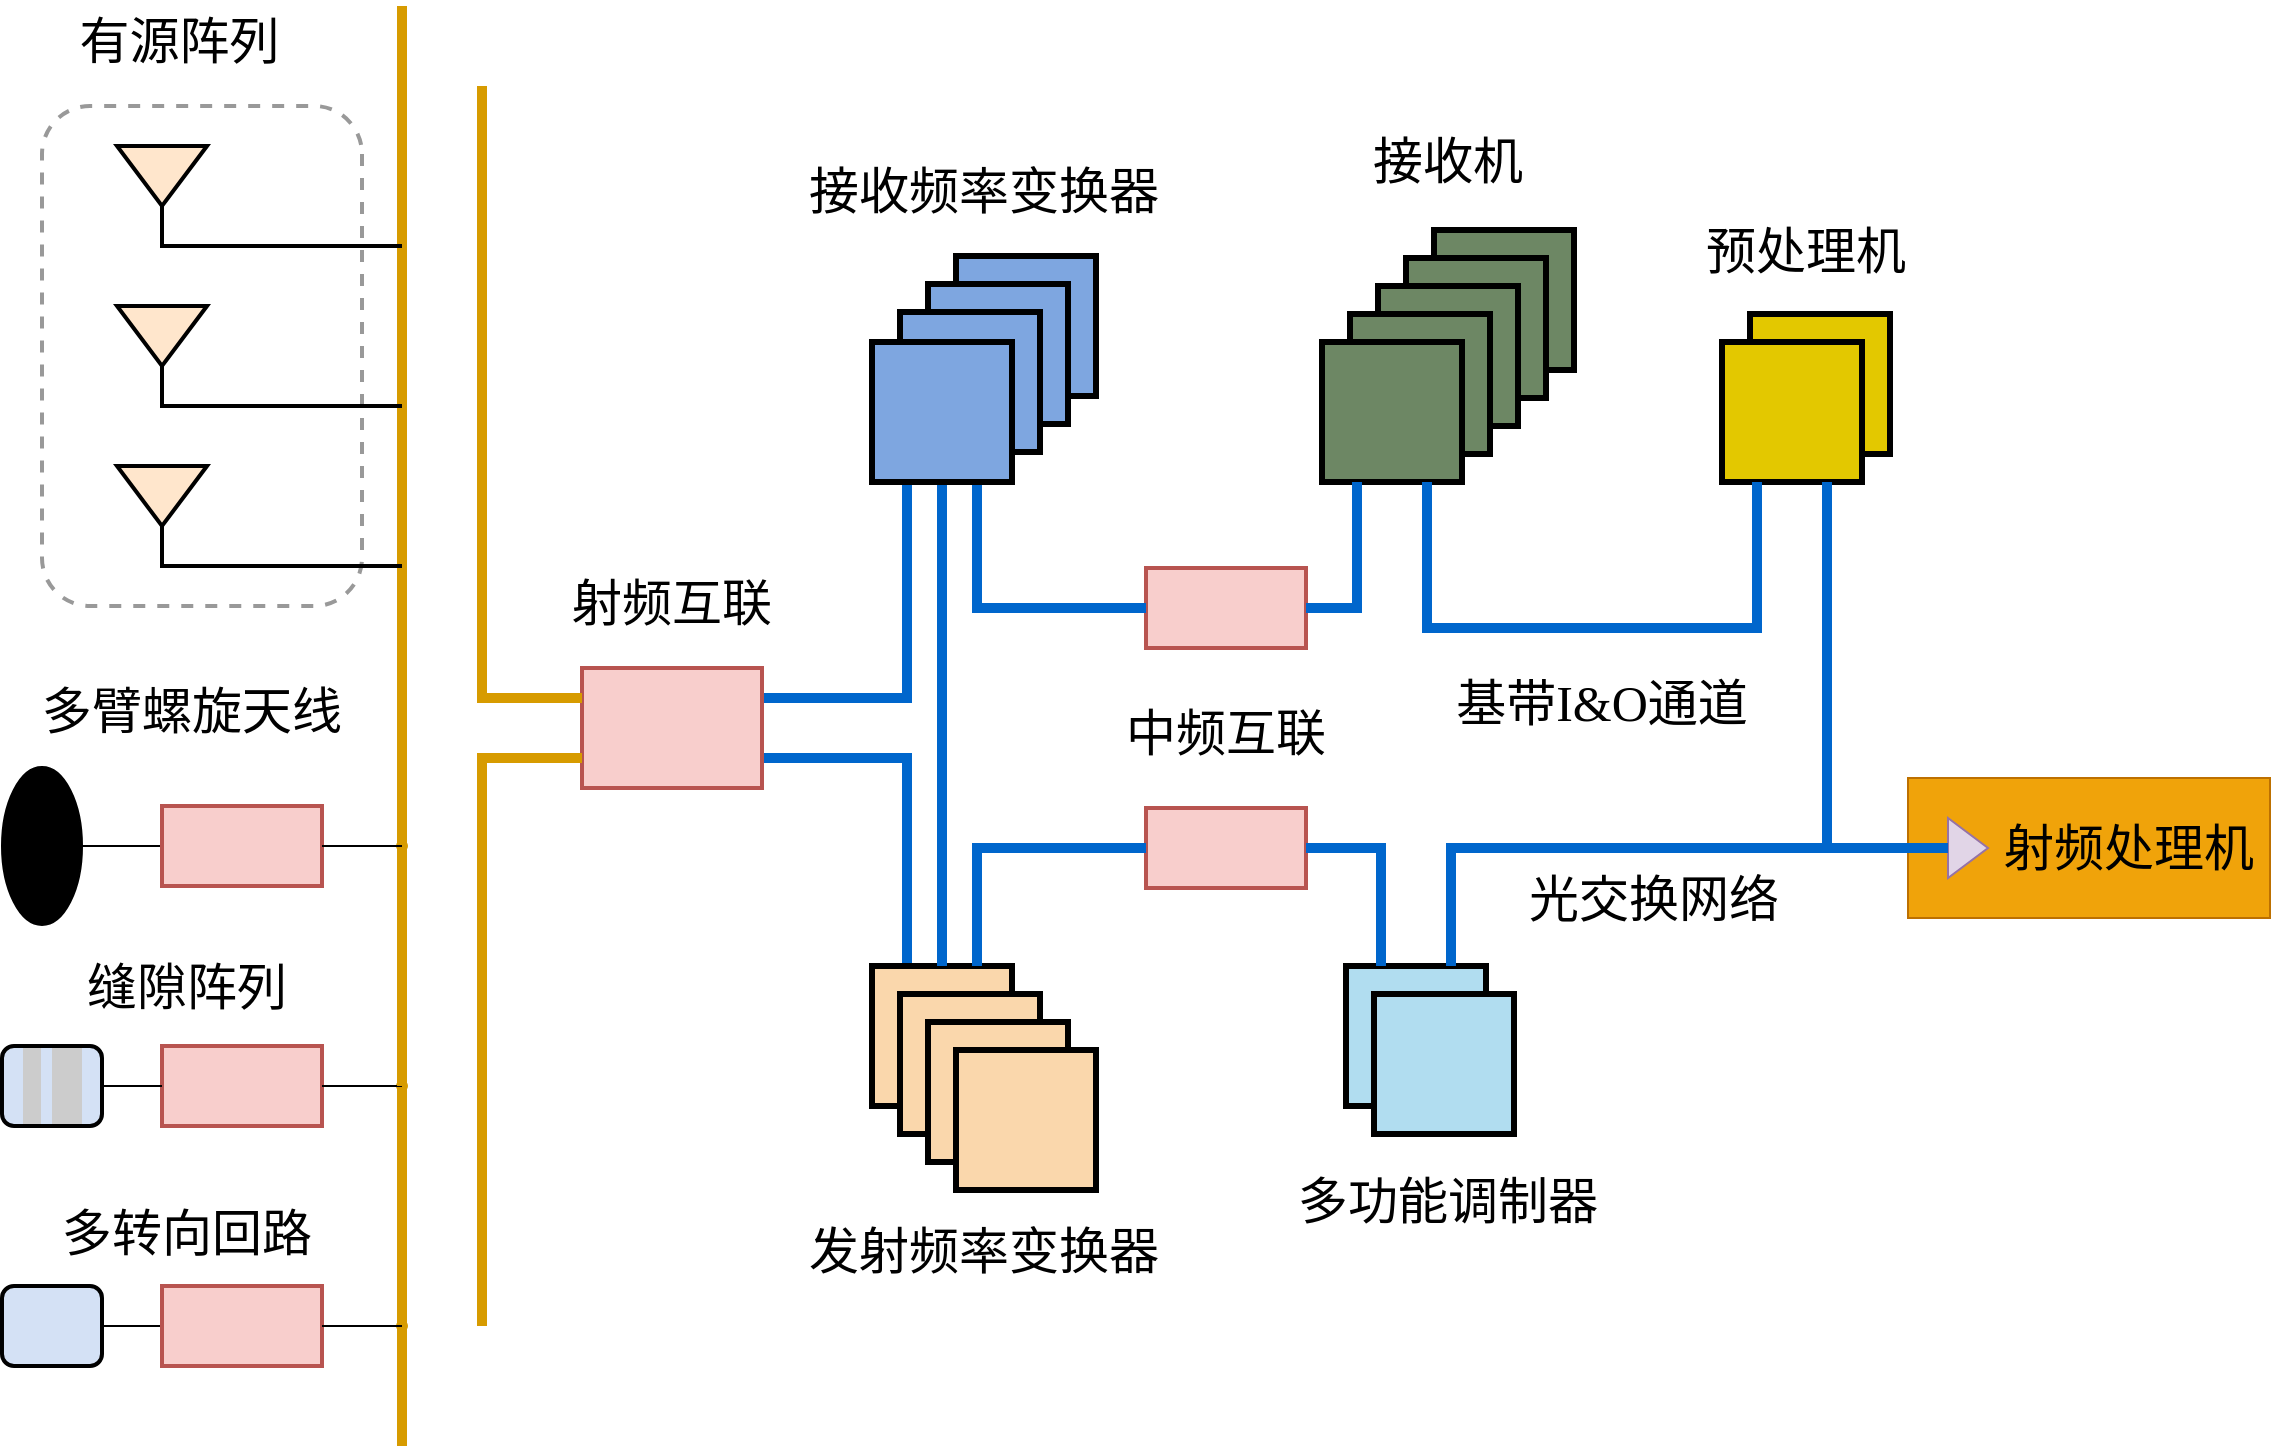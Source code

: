 <mxfile version="21.6.8" type="github">
  <diagram name="Page-1" id="M8y6by8E7KbK7771LnwZ">
    <mxGraphModel dx="1348" dy="1284" grid="1" gridSize="1" guides="1" tooltips="1" connect="1" arrows="1" fold="1" page="0" pageScale="1" pageWidth="850" pageHeight="1100" math="0" shadow="0">
      <root>
        <mxCell id="0" />
        <mxCell id="1" parent="0" />
        <mxCell id="o0VXMryw7uouIPjplwq8-17" value="" style="rounded=1;fillColor=none;direction=south;dashed=1;strokeWidth=2;strokeColor=#999999;glass=0;fontFamily=simsun;labelBackgroundColor=none;fontSize=25;" parent="1" vertex="1">
          <mxGeometry x="180" y="250" width="160" height="250" as="geometry" />
        </mxCell>
        <mxCell id="cGM-oHe4suLRWSGQP6Vy-26" value="" style="edgeStyle=orthogonalEdgeStyle;rounded=0;orthogonalLoop=1;jettySize=auto;exitX=0.5;exitY=0;exitDx=0;exitDy=0;endArrow=none;endFill=0;fontFamily=simsun;labelBackgroundColor=none;fontSize=25;" parent="1" source="zI-hbchwOAUTR7jxpCwH-4" target="zI-hbchwOAUTR7jxpCwH-8" edge="1">
          <mxGeometry relative="1" as="geometry" />
        </mxCell>
        <mxCell id="zI-hbchwOAUTR7jxpCwH-4" value="" style="ellipse;direction=south;fillColor=#000000;rounded=0;fontFamily=simsun;labelBackgroundColor=none;fontSize=25;" parent="1" vertex="1">
          <mxGeometry x="160" y="580.5" width="40" height="79" as="geometry" />
        </mxCell>
        <mxCell id="zI-hbchwOAUTR7jxpCwH-6" value="" style="rounded=0;fillColor=#f8cecc;strokeColor=#b85450;strokeWidth=2;fontFamily=simsun;labelBackgroundColor=none;fontSize=25;" parent="1" vertex="1">
          <mxGeometry x="240" y="720" width="80" height="40" as="geometry" />
        </mxCell>
        <mxCell id="o0VXMryw7uouIPjplwq8-26" value="" style="edgeStyle=orthogonalEdgeStyle;rounded=0;orthogonalLoop=1;jettySize=auto;exitX=1;exitY=0.25;exitDx=0;exitDy=0;entryX=0.25;entryY=1;entryDx=0;entryDy=0;strokeWidth=5;strokeColor=#0066CC;endArrow=none;endFill=0;shadow=0;fontFamily=simsun;labelBackgroundColor=none;fontSize=25;" parent="1" source="zI-hbchwOAUTR7jxpCwH-7" target="zI-hbchwOAUTR7jxpCwH-92" edge="1">
          <mxGeometry relative="1" as="geometry" />
        </mxCell>
        <mxCell id="o0VXMryw7uouIPjplwq8-27" value="" style="edgeStyle=orthogonalEdgeStyle;rounded=0;orthogonalLoop=1;jettySize=auto;exitX=1;exitY=0.75;exitDx=0;exitDy=0;entryX=0.25;entryY=0;entryDx=0;entryDy=0;strokeWidth=5;strokeColor=#0066CC;endArrow=none;endFill=0;fontFamily=simsun;labelBackgroundColor=none;fontSize=25;" parent="1" source="zI-hbchwOAUTR7jxpCwH-7" target="zI-hbchwOAUTR7jxpCwH-48" edge="1">
          <mxGeometry relative="1" as="geometry" />
        </mxCell>
        <mxCell id="zI-hbchwOAUTR7jxpCwH-7" value="" style="rounded=0;fillColor=#f8cecc;strokeWidth=2;strokeColor=#b85450;fontFamily=simsun;labelBackgroundColor=none;fontSize=25;" parent="1" vertex="1">
          <mxGeometry x="450" y="531" width="90" height="60" as="geometry" />
        </mxCell>
        <mxCell id="zI-hbchwOAUTR7jxpCwH-8" value="" style="rounded=0;fillColor=#f8cecc;strokeColor=#b85450;strokeWidth=2;fontFamily=simsun;labelBackgroundColor=none;fontSize=25;" parent="1" vertex="1">
          <mxGeometry x="240" y="600" width="80" height="40" as="geometry" />
        </mxCell>
        <mxCell id="zI-hbchwOAUTR7jxpCwH-11" value="" style="endArrow=none;rounded=0;strokeWidth=5;strokeColor=#d79b00;fillColor=#ffe6cc;fontFamily=simsun;labelBackgroundColor=none;fontSize=25;" parent="1" source="cGM-oHe4suLRWSGQP6Vy-23" edge="1">
          <mxGeometry width="50" height="50" relative="1" as="geometry">
            <mxPoint x="360" y="920" as="sourcePoint" />
            <mxPoint x="360" y="200" as="targetPoint" />
          </mxGeometry>
        </mxCell>
        <mxCell id="zI-hbchwOAUTR7jxpCwH-19" value="" style="rounded=0;fillColor=#f8cecc;strokeWidth=2;strokeColor=#b85450;fontFamily=simsun;labelBackgroundColor=none;fontSize=25;" parent="1" vertex="1">
          <mxGeometry x="732" y="481" width="80" height="40" as="geometry" />
        </mxCell>
        <mxCell id="zI-hbchwOAUTR7jxpCwH-20" value="" style="rounded=0;fillColor=#f8cecc;strokeWidth=2;strokeColor=#b85450;fontFamily=simsun;labelBackgroundColor=none;fontSize=25;" parent="1" vertex="1">
          <mxGeometry x="732" y="601" width="80" height="40" as="geometry" />
        </mxCell>
        <mxCell id="cGM-oHe4suLRWSGQP6Vy-11" value="" style="edgeStyle=orthogonalEdgeStyle;rounded=0;orthogonalLoop=1;jettySize=auto;exitX=0;exitY=0.5;exitDx=0;exitDy=0;entryX=1;entryY=0.5;entryDx=0;entryDy=0;endArrow=none;endFill=0;fontFamily=simsun;labelBackgroundColor=none;fontSize=25;" parent="1" source="zI-hbchwOAUTR7jxpCwH-27" target="zI-hbchwOAUTR7jxpCwH-33" edge="1">
          <mxGeometry relative="1" as="geometry" />
        </mxCell>
        <mxCell id="zI-hbchwOAUTR7jxpCwH-27" value="" style="rounded=0;fillColor=#f8cecc;strokeColor=#b85450;strokeWidth=2;fontFamily=simsun;labelBackgroundColor=none;fontSize=25;" parent="1" vertex="1">
          <mxGeometry x="240" y="840" width="80" height="40" as="geometry" />
        </mxCell>
        <mxCell id="zI-hbchwOAUTR7jxpCwH-33" value="" style="rounded=1;fillColor=#D4E1F5;strokeWidth=2;fontFamily=simsun;labelBackgroundColor=none;fontSize=25;" parent="1" vertex="1">
          <mxGeometry x="160" y="840" width="50" height="40" as="geometry" />
        </mxCell>
        <mxCell id="zI-hbchwOAUTR7jxpCwH-80" value="" style="group;rounded=0;fontFamily=simsun;labelBackgroundColor=none;fontSize=25;" parent="1" vertex="1" connectable="0">
          <mxGeometry x="595" y="680" width="112" height="112" as="geometry" />
        </mxCell>
        <mxCell id="zI-hbchwOAUTR7jxpCwH-48" value="" style="aspect=fixed;fillColor=#fad7ac;strokeColor=#000000;strokeWidth=3;rounded=0;fontFamily=simsun;labelBackgroundColor=none;fontSize=25;" parent="zI-hbchwOAUTR7jxpCwH-80" vertex="1">
          <mxGeometry width="70" height="70" as="geometry" />
        </mxCell>
        <mxCell id="zI-hbchwOAUTR7jxpCwH-75" value="" style="aspect=fixed;fillColor=#fad7ac;strokeColor=#000000;strokeWidth=3;rounded=0;fontFamily=simsun;labelBackgroundColor=none;fontSize=25;" parent="zI-hbchwOAUTR7jxpCwH-80" vertex="1">
          <mxGeometry x="14" y="14" width="70" height="70" as="geometry" />
        </mxCell>
        <mxCell id="zI-hbchwOAUTR7jxpCwH-78" value="" style="aspect=fixed;fillColor=#fad7ac;strokeColor=#000000;strokeWidth=3;rounded=0;fontFamily=simsun;labelBackgroundColor=none;fontSize=25;" parent="zI-hbchwOAUTR7jxpCwH-80" vertex="1">
          <mxGeometry x="28" y="28" width="70" height="70" as="geometry" />
        </mxCell>
        <mxCell id="zI-hbchwOAUTR7jxpCwH-79" value="" style="aspect=fixed;fillColor=#fad7ac;strokeColor=#000000;strokeWidth=3;rounded=0;fontFamily=simsun;labelBackgroundColor=none;fontSize=25;" parent="zI-hbchwOAUTR7jxpCwH-80" vertex="1">
          <mxGeometry x="42" y="42" width="70" height="70" as="geometry" />
        </mxCell>
        <mxCell id="zI-hbchwOAUTR7jxpCwH-82" value="" style="group;rounded=0;fontFamily=simsun;labelBackgroundColor=none;fontSize=25;" parent="1" vertex="1" connectable="0">
          <mxGeometry x="832" y="680" width="84" height="84" as="geometry" />
        </mxCell>
        <mxCell id="zI-hbchwOAUTR7jxpCwH-68" value="" style="aspect=fixed;fillColor=#b1ddf0;strokeColor=#000000;strokeWidth=3;rounded=0;fontFamily=simsun;labelBackgroundColor=none;fontSize=25;" parent="zI-hbchwOAUTR7jxpCwH-82" vertex="1">
          <mxGeometry width="70" height="70" as="geometry" />
        </mxCell>
        <mxCell id="zI-hbchwOAUTR7jxpCwH-81" value="" style="aspect=fixed;fillColor=#b1ddf0;strokeColor=#000000;strokeWidth=3;rounded=0;fontFamily=simsun;labelBackgroundColor=none;fontSize=25;" parent="zI-hbchwOAUTR7jxpCwH-82" vertex="1">
          <mxGeometry x="14" y="14" width="70" height="70" as="geometry" />
        </mxCell>
        <mxCell id="zI-hbchwOAUTR7jxpCwH-84" value="" style="group;strokeColor=none;rounded=0;flipH=1;fontFamily=simsun;labelBackgroundColor=none;fontSize=25;" parent="1" vertex="1" connectable="0">
          <mxGeometry x="1020" y="354" width="84" height="84" as="geometry" />
        </mxCell>
        <mxCell id="zI-hbchwOAUTR7jxpCwH-58" value="" style="aspect=fixed;fillColor=#e3c800;strokeColor=#000000;strokeWidth=3;fontColor=#000000;rounded=0;fontFamily=simsun;labelBackgroundColor=none;fontSize=25;" parent="zI-hbchwOAUTR7jxpCwH-84" vertex="1">
          <mxGeometry x="14" width="70" height="70" as="geometry" />
        </mxCell>
        <mxCell id="zI-hbchwOAUTR7jxpCwH-83" value="" style="aspect=fixed;fillColor=#e3c800;strokeColor=#000000;strokeWidth=3;fontColor=#000000;rounded=0;fontFamily=simsun;labelBackgroundColor=none;fontSize=25;" parent="zI-hbchwOAUTR7jxpCwH-84" vertex="1">
          <mxGeometry y="14" width="70" height="70" as="geometry" />
        </mxCell>
        <mxCell id="zI-hbchwOAUTR7jxpCwH-89" value="" style="group;rounded=0;flipH=1;fontFamily=simsun;labelBackgroundColor=none;fontSize=25;" parent="1" vertex="1" connectable="0">
          <mxGeometry x="820" y="312" width="126" height="126" as="geometry" />
        </mxCell>
        <mxCell id="zI-hbchwOAUTR7jxpCwH-57" value="" style="aspect=fixed;fillColor=#6d8764;strokeColor=#000000;strokeWidth=3;fontColor=#ffffff;rounded=0;fontFamily=simsun;labelBackgroundColor=none;fontSize=25;" parent="zI-hbchwOAUTR7jxpCwH-89" vertex="1">
          <mxGeometry x="56" width="70" height="70" as="geometry" />
        </mxCell>
        <mxCell id="zI-hbchwOAUTR7jxpCwH-85" value="" style="aspect=fixed;fillColor=#6d8764;strokeColor=#000000;strokeWidth=3;fontColor=#ffffff;rounded=0;fontFamily=simsun;labelBackgroundColor=none;fontSize=25;" parent="zI-hbchwOAUTR7jxpCwH-89" vertex="1">
          <mxGeometry x="42" y="14" width="70" height="70" as="geometry" />
        </mxCell>
        <mxCell id="zI-hbchwOAUTR7jxpCwH-86" value="" style="aspect=fixed;fillColor=#6d8764;strokeColor=#000000;strokeWidth=3;fontColor=#ffffff;rounded=0;fontFamily=simsun;labelBackgroundColor=none;fontSize=25;" parent="zI-hbchwOAUTR7jxpCwH-89" vertex="1">
          <mxGeometry x="28" y="28" width="70" height="70" as="geometry" />
        </mxCell>
        <mxCell id="zI-hbchwOAUTR7jxpCwH-87" value="" style="aspect=fixed;fillColor=#6d8764;strokeColor=#000000;strokeWidth=3;fontColor=#ffffff;rounded=0;fontFamily=simsun;labelBackgroundColor=none;fontSize=25;" parent="zI-hbchwOAUTR7jxpCwH-89" vertex="1">
          <mxGeometry x="14" y="42" width="70" height="70" as="geometry" />
        </mxCell>
        <mxCell id="zI-hbchwOAUTR7jxpCwH-88" value="" style="aspect=fixed;fillColor=#6d8764;strokeColor=#000000;strokeWidth=3;fontColor=#ffffff;rounded=0;fontFamily=simsun;labelBackgroundColor=none;fontSize=25;" parent="zI-hbchwOAUTR7jxpCwH-89" vertex="1">
          <mxGeometry y="56" width="70" height="70" as="geometry" />
        </mxCell>
        <mxCell id="zI-hbchwOAUTR7jxpCwH-100" value="" style="rounded=0;orthogonalLoop=1;jettySize=auto;exitX=0.5;exitY=1;exitDx=0;exitDy=0;endArrow=none;endFill=0;strokeWidth=5;strokeColor=#0066CC;fontFamily=simsun;labelBackgroundColor=none;fontSize=25;" parent="1" source="zI-hbchwOAUTR7jxpCwH-92" target="zI-hbchwOAUTR7jxpCwH-48" edge="1">
          <mxGeometry relative="1" as="geometry" />
        </mxCell>
        <mxCell id="zI-hbchwOAUTR7jxpCwH-101" value="" style="edgeStyle=orthogonalEdgeStyle;rounded=0;orthogonalLoop=1;jettySize=auto;exitX=0.75;exitY=0;exitDx=0;exitDy=0;entryX=0;entryY=0.5;entryDx=0;entryDy=0;strokeWidth=5;endArrow=none;endFill=0;strokeColor=#0066CC;fontFamily=simsun;labelBackgroundColor=none;fontSize=25;" parent="1" source="zI-hbchwOAUTR7jxpCwH-48" target="zI-hbchwOAUTR7jxpCwH-20" edge="1">
          <mxGeometry relative="1" as="geometry" />
        </mxCell>
        <mxCell id="zI-hbchwOAUTR7jxpCwH-102" value="" style="edgeStyle=orthogonalEdgeStyle;rounded=0;orthogonalLoop=1;jettySize=auto;exitX=0.75;exitY=1;exitDx=0;exitDy=0;entryX=0;entryY=0.5;entryDx=0;entryDy=0;strokeWidth=5;endArrow=none;endFill=0;strokeColor=#0066CC;fontFamily=simsun;labelBackgroundColor=none;fontSize=25;" parent="1" source="zI-hbchwOAUTR7jxpCwH-92" target="zI-hbchwOAUTR7jxpCwH-19" edge="1">
          <mxGeometry relative="1" as="geometry" />
        </mxCell>
        <mxCell id="zI-hbchwOAUTR7jxpCwH-103" value="" style="edgeStyle=orthogonalEdgeStyle;rounded=0;orthogonalLoop=1;jettySize=auto;exitX=0.25;exitY=1;exitDx=0;exitDy=0;entryX=1;entryY=0.5;entryDx=0;entryDy=0;endArrow=none;endFill=0;strokeWidth=5;strokeColor=#0066CC;fontFamily=simsun;labelBackgroundColor=none;fontSize=25;" parent="1" source="zI-hbchwOAUTR7jxpCwH-88" target="zI-hbchwOAUTR7jxpCwH-19" edge="1">
          <mxGeometry relative="1" as="geometry" />
        </mxCell>
        <mxCell id="zI-hbchwOAUTR7jxpCwH-104" value="" style="edgeStyle=orthogonalEdgeStyle;rounded=0;orthogonalLoop=1;jettySize=auto;exitX=0.25;exitY=0;exitDx=0;exitDy=0;entryX=1;entryY=0.5;entryDx=0;entryDy=0;endArrow=none;endFill=0;strokeWidth=5;strokeColor=#0066CC;fontFamily=simsun;labelBackgroundColor=none;fontSize=25;" parent="1" source="zI-hbchwOAUTR7jxpCwH-68" target="zI-hbchwOAUTR7jxpCwH-20" edge="1">
          <mxGeometry relative="1" as="geometry" />
        </mxCell>
        <mxCell id="zI-hbchwOAUTR7jxpCwH-105" value="" style="edgeStyle=orthogonalEdgeStyle;rounded=0;orthogonalLoop=1;jettySize=auto;exitX=0.75;exitY=1;exitDx=0;exitDy=0;entryX=0.25;entryY=1;entryDx=0;entryDy=0;strokeWidth=5;strokeColor=#0066CC;endArrow=none;endFill=0;fontFamily=simsun;labelBackgroundColor=none;fontSize=25;" parent="1" source="zI-hbchwOAUTR7jxpCwH-88" target="zI-hbchwOAUTR7jxpCwH-83" edge="1">
          <mxGeometry relative="1" as="geometry">
            <Array as="points">
              <mxPoint x="885" y="511" />
              <mxPoint x="1034" y="511" />
            </Array>
          </mxGeometry>
        </mxCell>
        <mxCell id="zI-hbchwOAUTR7jxpCwH-115" value="缝隙阵列" style="text;strokeColor=none;fillColor=none;align=center;verticalAlign=middle;rounded=0;fontFamily=simsun;labelBackgroundColor=none;fontSize=25;" parent="1" vertex="1">
          <mxGeometry x="200" y="670" width="105" height="36" as="geometry" />
        </mxCell>
        <mxCell id="zI-hbchwOAUTR7jxpCwH-116" value="多臂螺旋天线" style="text;strokeColor=none;fillColor=none;align=center;verticalAlign=middle;rounded=0;fontFamily=simsun;labelBackgroundColor=none;fontSize=25;" parent="1" vertex="1">
          <mxGeometry x="175" y="530" width="160" height="40" as="geometry" />
        </mxCell>
        <mxCell id="zI-hbchwOAUTR7jxpCwH-117" value="多转向回路" style="text;strokeColor=none;fillColor=none;align=center;verticalAlign=middle;rounded=0;fontFamily=simsun;labelBackgroundColor=none;fontSize=25;" parent="1" vertex="1">
          <mxGeometry x="187.5" y="796" width="130" height="30" as="geometry" />
        </mxCell>
        <mxCell id="o0VXMryw7uouIPjplwq8-6" value="" style="triangle;direction=south;fillColor=#ffe6cc;rounded=0;fontFamily=simsun;labelBackgroundColor=none;fontSize=25;strokeColor=#000000;strokeWidth=2;" parent="1" vertex="1">
          <mxGeometry x="217.5" y="430" width="45" height="30" as="geometry" />
        </mxCell>
        <mxCell id="o0VXMryw7uouIPjplwq8-7" value="" style="endArrow=none;rounded=0;exitX=1;exitY=0.5;exitDx=0;exitDy=0;edgeStyle=orthogonalEdgeStyle;endFill=0;fontFamily=simsun;labelBackgroundColor=none;fontSize=25;strokeWidth=2;" parent="1" source="o0VXMryw7uouIPjplwq8-6" edge="1">
          <mxGeometry width="50" height="50" relative="1" as="geometry">
            <mxPoint x="820" y="1210" as="sourcePoint" />
            <mxPoint x="360" y="480" as="targetPoint" />
            <Array as="points">
              <mxPoint x="240" y="480" />
            </Array>
          </mxGeometry>
        </mxCell>
        <mxCell id="o0VXMryw7uouIPjplwq8-12" value="" style="triangle;direction=south;fillColor=#ffe6cc;rounded=0;fontFamily=simsun;labelBackgroundColor=none;fontSize=25;strokeColor=#000000;strokeWidth=2;" parent="1" vertex="1">
          <mxGeometry x="217.5" y="350" width="45" height="30" as="geometry" />
        </mxCell>
        <mxCell id="o0VXMryw7uouIPjplwq8-13" value="" style="endArrow=none;rounded=0;exitX=1;exitY=0.5;exitDx=0;exitDy=0;edgeStyle=orthogonalEdgeStyle;endFill=0;fontFamily=simsun;labelBackgroundColor=none;fontSize=25;strokeWidth=2;" parent="1" source="o0VXMryw7uouIPjplwq8-12" edge="1">
          <mxGeometry width="50" height="50" relative="1" as="geometry">
            <mxPoint x="820" y="1130" as="sourcePoint" />
            <mxPoint x="360" y="400" as="targetPoint" />
            <Array as="points">
              <mxPoint x="240" y="400" />
            </Array>
          </mxGeometry>
        </mxCell>
        <mxCell id="o0VXMryw7uouIPjplwq8-14" value="" style="triangle;direction=south;fillColor=#ffe6cc;rounded=0;fontFamily=simsun;labelBackgroundColor=none;fontSize=25;strokeColor=#000000;strokeWidth=2;" parent="1" vertex="1">
          <mxGeometry x="217.5" y="270" width="45" height="30" as="geometry" />
        </mxCell>
        <mxCell id="o0VXMryw7uouIPjplwq8-15" value="" style="endArrow=none;rounded=0;exitX=1;exitY=0.5;exitDx=0;exitDy=0;edgeStyle=orthogonalEdgeStyle;endFill=0;fontFamily=simsun;labelBackgroundColor=none;fontSize=25;strokeWidth=2;" parent="1" source="o0VXMryw7uouIPjplwq8-14" edge="1">
          <mxGeometry width="50" height="50" relative="1" as="geometry">
            <mxPoint x="820" y="1050" as="sourcePoint" />
            <mxPoint x="360" y="320" as="targetPoint" />
            <Array as="points">
              <mxPoint x="240" y="320" />
            </Array>
          </mxGeometry>
        </mxCell>
        <mxCell id="o0VXMryw7uouIPjplwq8-16" value="有源阵列" style="text;strokeColor=none;fillColor=none;align=center;verticalAlign=middle;rounded=0;fontFamily=simsun;labelBackgroundColor=none;fontSize=25;" parent="1" vertex="1">
          <mxGeometry x="195" y="200" width="107.5" height="30" as="geometry" />
        </mxCell>
        <mxCell id="o0VXMryw7uouIPjplwq8-18" value="射频互联" style="text;strokeColor=none;fillColor=none;align=center;verticalAlign=middle;rounded=0;fontFamily=simsun;labelBackgroundColor=none;fontSize=25;" parent="1" vertex="1">
          <mxGeometry x="440" y="481" width="110" height="30" as="geometry" />
        </mxCell>
        <mxCell id="o0VXMryw7uouIPjplwq8-20" value="中频互联" style="text;strokeColor=none;fillColor=none;align=center;verticalAlign=middle;rounded=0;fontFamily=simsun;labelBackgroundColor=none;fontSize=25;" parent="1" vertex="1">
          <mxGeometry x="717" y="546" width="110" height="30" as="geometry" />
        </mxCell>
        <mxCell id="o0VXMryw7uouIPjplwq8-29" value="基带I&amp;O通道&#xa;" style="text;strokeColor=none;fillColor=none;align=center;verticalAlign=middle;rounded=0;fontFamily=simsun;labelBackgroundColor=none;fontSize=25;" parent="1" vertex="1">
          <mxGeometry x="880" y="546" width="160" height="30" as="geometry" />
        </mxCell>
        <mxCell id="o0VXMryw7uouIPjplwq8-37" value="" style="group;rounded=0;flipH=1;fontFamily=simsun;labelBackgroundColor=none;fontSize=25;" parent="1" vertex="1" connectable="0">
          <mxGeometry x="595" y="325" width="112" height="113" as="geometry" />
        </mxCell>
        <mxCell id="zI-hbchwOAUTR7jxpCwH-56" value="" style="aspect=fixed;fillColor=#7EA6E0;strokeColor=#000000;strokeWidth=3;rounded=0;fontFamily=simsun;labelBackgroundColor=none;fontSize=25;" parent="o0VXMryw7uouIPjplwq8-37" vertex="1">
          <mxGeometry x="42" width="70" height="70" as="geometry" />
        </mxCell>
        <mxCell id="zI-hbchwOAUTR7jxpCwH-90" value="" style="aspect=fixed;fillColor=#7EA6E0;strokeColor=#000000;strokeWidth=3;rounded=0;fontFamily=simsun;labelBackgroundColor=none;fontSize=25;" parent="o0VXMryw7uouIPjplwq8-37" vertex="1">
          <mxGeometry x="28" y="14" width="70" height="70" as="geometry" />
        </mxCell>
        <mxCell id="zI-hbchwOAUTR7jxpCwH-91" value="" style="aspect=fixed;fillColor=#7EA6E0;strokeColor=#000000;strokeWidth=3;rounded=0;fontFamily=simsun;labelBackgroundColor=none;fontSize=25;" parent="o0VXMryw7uouIPjplwq8-37" vertex="1">
          <mxGeometry x="14" y="28" width="70" height="70" as="geometry" />
        </mxCell>
        <mxCell id="zI-hbchwOAUTR7jxpCwH-92" value="" style="aspect=fixed;fillColor=#7EA6E0;strokeColor=#000000;strokeWidth=3;rounded=0;fontFamily=simsun;labelBackgroundColor=none;fontSize=25;" parent="o0VXMryw7uouIPjplwq8-37" vertex="1">
          <mxGeometry y="43" width="70" height="70" as="geometry" />
        </mxCell>
        <mxCell id="o0VXMryw7uouIPjplwq8-41" value="" style="edgeStyle=segmentEdgeStyle;endArrow=none;curved=0;rounded=0;endSize=8;startSize=8;exitX=0;exitY=0.75;exitDx=0;exitDy=0;strokeWidth=5;strokeColor=#d79b00;endFill=0;fillColor=#ffe6cc;fontFamily=simsun;labelBackgroundColor=none;fontSize=25;" parent="1" source="zI-hbchwOAUTR7jxpCwH-7" edge="1">
          <mxGeometry width="50" height="50" relative="1" as="geometry">
            <mxPoint x="570" y="780" as="sourcePoint" />
            <mxPoint x="400" y="860" as="targetPoint" />
          </mxGeometry>
        </mxCell>
        <mxCell id="o0VXMryw7uouIPjplwq8-42" value="" style="edgeStyle=segmentEdgeStyle;endArrow=none;curved=0;rounded=0;endSize=8;startSize=8;exitX=0;exitY=0.25;exitDx=0;exitDy=0;strokeWidth=5;strokeColor=#d79b00;endFill=0;fillColor=#ffe6cc;fontFamily=simsun;labelBackgroundColor=none;fontSize=25;" parent="1" source="zI-hbchwOAUTR7jxpCwH-7" edge="1">
          <mxGeometry width="50" height="50" relative="1" as="geometry">
            <mxPoint x="450" y="544" as="sourcePoint" />
            <mxPoint x="400" y="240" as="targetPoint" />
          </mxGeometry>
        </mxCell>
        <mxCell id="cGM-oHe4suLRWSGQP6Vy-1" value="" style="group;rounded=0;strokeWidth=2;fontFamily=simsun;labelBackgroundColor=none;fontSize=25;" parent="1" vertex="1" connectable="0">
          <mxGeometry x="160" y="720" width="50" height="40" as="geometry" />
        </mxCell>
        <mxCell id="zI-hbchwOAUTR7jxpCwH-23" value="" style="rounded=1;fillColor=#D4E1F5;strokeWidth=2;fontFamily=simsun;labelBackgroundColor=none;fontSize=25;" parent="cGM-oHe4suLRWSGQP6Vy-1" vertex="1">
          <mxGeometry width="50" height="40" as="geometry" />
        </mxCell>
        <mxCell id="cGM-oHe4suLRWSGQP6Vy-41" value="" style="line;strokeWidth=15;direction=south;perimeter=backbonePerimeter;points=[];outlineConnect=0;strokeColor=#CCCCCC;fillColor=default;fontFamily=simsun;labelBackgroundColor=none;fontSize=25;" parent="cGM-oHe4suLRWSGQP6Vy-1" vertex="1">
          <mxGeometry x="27.5" y="1" width="10" height="38" as="geometry" />
        </mxCell>
        <mxCell id="cGM-oHe4suLRWSGQP6Vy-6" value="" style="edgeStyle=orthogonalEdgeStyle;rounded=0;orthogonalLoop=1;jettySize=auto;exitX=1;exitY=0.5;exitDx=0;exitDy=0;entryX=0;entryY=0.5;entryDx=0;entryDy=0;endArrow=none;endFill=0;fontFamily=simsun;labelBackgroundColor=none;fontSize=25;" parent="1" source="zI-hbchwOAUTR7jxpCwH-23" target="zI-hbchwOAUTR7jxpCwH-6" edge="1">
          <mxGeometry relative="1" as="geometry" />
        </mxCell>
        <mxCell id="cGM-oHe4suLRWSGQP6Vy-13" value="" style="endArrow=none;rounded=0;strokeWidth=5;strokeColor=#d79b00;fillColor=#ffe6cc;fontFamily=simsun;labelBackgroundColor=none;fontSize=25;" parent="1" target="cGM-oHe4suLRWSGQP6Vy-12" edge="1">
          <mxGeometry width="50" height="50" relative="1" as="geometry">
            <mxPoint x="360" y="920" as="sourcePoint" />
            <mxPoint x="360" y="200" as="targetPoint" />
          </mxGeometry>
        </mxCell>
        <mxCell id="cGM-oHe4suLRWSGQP6Vy-12" value="" style="shape=waypoint;sketch=0;fillStyle=solid;size=6;pointerEvents=1;points=[];fillColor=#ffe6cc;resizable=0;rotatable=0;perimeter=centerPerimeter;snapToPoint=1;strokeColor=#d79b00;fontFamily=simsun;labelBackgroundColor=none;fontSize=25;" parent="1" vertex="1">
          <mxGeometry x="350" y="730" width="20" height="20" as="geometry" />
        </mxCell>
        <mxCell id="cGM-oHe4suLRWSGQP6Vy-15" value="" style="edgeStyle=orthogonalEdgeStyle;rounded=0;orthogonalLoop=1;jettySize=auto;exitX=1;exitY=0.5;exitDx=0;exitDy=0;entryX=0.85;entryY=0.75;entryDx=0;entryDy=0;entryPerimeter=0;endArrow=none;endFill=0;fontFamily=simsun;labelBackgroundColor=none;fontSize=25;" parent="1" source="zI-hbchwOAUTR7jxpCwH-6" target="cGM-oHe4suLRWSGQP6Vy-12" edge="1">
          <mxGeometry relative="1" as="geometry" />
        </mxCell>
        <mxCell id="cGM-oHe4suLRWSGQP6Vy-17" value="" style="shape=waypoint;sketch=0;fillStyle=solid;size=6;pointerEvents=1;points=[];fillColor=#ffe6cc;resizable=0;rotatable=0;perimeter=centerPerimeter;snapToPoint=1;strokeColor=#d79b00;fontFamily=simsun;labelBackgroundColor=none;fontSize=25;" parent="1" vertex="1">
          <mxGeometry x="350" y="850" width="20" height="20" as="geometry" />
        </mxCell>
        <mxCell id="cGM-oHe4suLRWSGQP6Vy-18" value="" style="edgeStyle=orthogonalEdgeStyle;rounded=0;orthogonalLoop=1;jettySize=auto;exitX=1;exitY=0.5;exitDx=0;exitDy=0;entryX=0.45;entryY=0.85;entryDx=0;entryDy=0;entryPerimeter=0;endArrow=none;endFill=0;fontFamily=simsun;labelBackgroundColor=none;fontSize=25;" parent="1" source="zI-hbchwOAUTR7jxpCwH-27" target="cGM-oHe4suLRWSGQP6Vy-17" edge="1">
          <mxGeometry relative="1" as="geometry" />
        </mxCell>
        <mxCell id="cGM-oHe4suLRWSGQP6Vy-24" value="" style="endArrow=none;rounded=0;strokeWidth=5;strokeColor=#d79b00;fillColor=#ffe6cc;fontFamily=simsun;labelBackgroundColor=none;fontSize=25;" parent="1" source="cGM-oHe4suLRWSGQP6Vy-12" target="cGM-oHe4suLRWSGQP6Vy-23" edge="1">
          <mxGeometry width="50" height="50" relative="1" as="geometry">
            <mxPoint x="360" y="740" as="sourcePoint" />
            <mxPoint x="360" y="200" as="targetPoint" />
          </mxGeometry>
        </mxCell>
        <mxCell id="cGM-oHe4suLRWSGQP6Vy-23" value="" style="shape=waypoint;sketch=0;fillStyle=solid;size=6;pointerEvents=1;points=[];fillColor=#ffe6cc;resizable=0;rotatable=0;perimeter=centerPerimeter;snapToPoint=1;strokeColor=#d79b00;fontFamily=simsun;labelBackgroundColor=none;fontSize=25;" parent="1" vertex="1">
          <mxGeometry x="350" y="610" width="20" height="20" as="geometry" />
        </mxCell>
        <mxCell id="cGM-oHe4suLRWSGQP6Vy-25" value="" style="edgeStyle=orthogonalEdgeStyle;rounded=0;orthogonalLoop=1;jettySize=auto;exitX=1;exitY=0.5;exitDx=0;exitDy=0;entryX=0.6;entryY=0.75;entryDx=0;entryDy=0;entryPerimeter=0;endArrow=none;endFill=0;fontFamily=simsun;labelBackgroundColor=none;fontSize=25;" parent="1" source="zI-hbchwOAUTR7jxpCwH-8" target="cGM-oHe4suLRWSGQP6Vy-23" edge="1">
          <mxGeometry relative="1" as="geometry" />
        </mxCell>
        <mxCell id="cGM-oHe4suLRWSGQP6Vy-33" value="多功能调制器" style="text;strokeColor=none;fillColor=none;align=center;verticalAlign=middle;rounded=0;fontFamily=simsun;labelBackgroundColor=none;fontSize=25;" parent="1" vertex="1">
          <mxGeometry x="803" y="780" width="160" height="30" as="geometry" />
        </mxCell>
        <mxCell id="cGM-oHe4suLRWSGQP6Vy-34" value="发射频率变换器" style="text;strokeColor=none;fillColor=none;align=center;verticalAlign=middle;rounded=0;fontFamily=simsun;labelBackgroundColor=none;fontSize=25;" parent="1" vertex="1">
          <mxGeometry x="558.5" y="800" width="185" height="40" as="geometry" />
        </mxCell>
        <mxCell id="cGM-oHe4suLRWSGQP6Vy-35" value="接收频率变换器" style="text;strokeColor=none;fillColor=none;align=center;verticalAlign=middle;rounded=0;fontFamily=simsun;labelBackgroundColor=none;fontSize=25;" parent="1" vertex="1">
          <mxGeometry x="558.5" y="270" width="185" height="40" as="geometry" />
        </mxCell>
        <mxCell id="cGM-oHe4suLRWSGQP6Vy-36" value="接收机" style="text;strokeColor=none;fillColor=none;align=center;verticalAlign=middle;rounded=0;fontFamily=simsun;labelBackgroundColor=none;fontSize=25;" parent="1" vertex="1">
          <mxGeometry x="841.25" y="255" width="83.5" height="40" as="geometry" />
        </mxCell>
        <mxCell id="cGM-oHe4suLRWSGQP6Vy-37" value="预处理机" style="text;strokeColor=none;fillColor=none;align=center;verticalAlign=middle;rounded=0;fontFamily=simsun;labelBackgroundColor=none;fontSize=25;" parent="1" vertex="1">
          <mxGeometry x="1009.5" y="305" width="105" height="30" as="geometry" />
        </mxCell>
        <mxCell id="cGM-oHe4suLRWSGQP6Vy-40" value="" style="line;strokeWidth=9;direction=south;perimeter=backbonePerimeter;points=[];outlineConnect=0;strokeColor=#CCCCCC;fillColor=default;fontFamily=simsun;labelBackgroundColor=none;fontSize=25;" parent="1" vertex="1">
          <mxGeometry x="170" y="721" width="10" height="38" as="geometry" />
        </mxCell>
        <mxCell id="etWOPy7av3QSw1qqYknO-1" value="光交换网络" style="text;strokeColor=none;fillColor=none;align=center;verticalAlign=middle;rounded=0;fontFamily=simsun;labelBackgroundColor=none;fontSize=25;" vertex="1" parent="1">
          <mxGeometry x="906" y="629" width="160" height="30" as="geometry" />
        </mxCell>
        <mxCell id="etWOPy7av3QSw1qqYknO-5" value="" style="edgeStyle=segmentEdgeStyle;endArrow=none;html=1;curved=0;rounded=0;endSize=8;startSize=8;exitX=0;exitY=0.5;exitDx=0;exitDy=0;entryX=0.75;entryY=1;entryDx=0;entryDy=0;startArrow=none;startFill=0;endFill=0;strokeWidth=5;strokeColor=#0066CC;fontFamily=simsun;" edge="1" parent="1" source="etWOPy7av3QSw1qqYknO-6" target="zI-hbchwOAUTR7jxpCwH-83">
          <mxGeometry width="50" height="50" relative="1" as="geometry">
            <mxPoint x="1134" y="621" as="sourcePoint" />
            <mxPoint x="724" y="688" as="targetPoint" />
          </mxGeometry>
        </mxCell>
        <mxCell id="etWOPy7av3QSw1qqYknO-6" value="&lt;blockquote style=&quot;margin: 0 0 0 40px; border: none; padding: 0px;&quot;&gt;&lt;div style=&quot;&quot;&gt;&lt;span style=&quot;font-size: 25px; font-family: 宋体; background-color: initial;&quot;&gt;射频处理机&lt;/span&gt;&lt;/div&gt;&lt;/blockquote&gt;" style="html=1;whiteSpace=wrap;container=1;recursiveResize=0;collapsible=0;fillColor=#f0a30a;strokeColor=#BD7000;fontColor=#000000;fontFamily=simsun;align=center;verticalAlign=middle;" vertex="1" parent="1">
          <mxGeometry x="1113" y="586" width="181" height="70" as="geometry" />
        </mxCell>
        <mxCell id="etWOPy7av3QSw1qqYknO-7" value="" style="triangle;html=1;whiteSpace=wrap;fillColor=#e1d5e7;strokeColor=#9673a6;fontFamily=simsun;" vertex="1" parent="etWOPy7av3QSw1qqYknO-6">
          <mxGeometry x="20" y="20" width="20" height="30" as="geometry" />
        </mxCell>
        <mxCell id="etWOPy7av3QSw1qqYknO-4" value="" style="edgeStyle=segmentEdgeStyle;endArrow=none;html=1;curved=0;rounded=0;endSize=8;startSize=8;exitX=0;exitY=0.5;exitDx=0;exitDy=0;entryX=0.75;entryY=0;entryDx=0;entryDy=0;startArrow=none;startFill=0;endFill=0;strokeWidth=5;strokeColor=#0066CC;fontFamily=simsun;" edge="1" parent="1" source="etWOPy7av3QSw1qqYknO-7" target="zI-hbchwOAUTR7jxpCwH-68">
          <mxGeometry width="50" height="50" relative="1" as="geometry">
            <mxPoint x="1134" y="621" as="sourcePoint" />
            <mxPoint x="724" y="688" as="targetPoint" />
          </mxGeometry>
        </mxCell>
      </root>
    </mxGraphModel>
  </diagram>
</mxfile>
